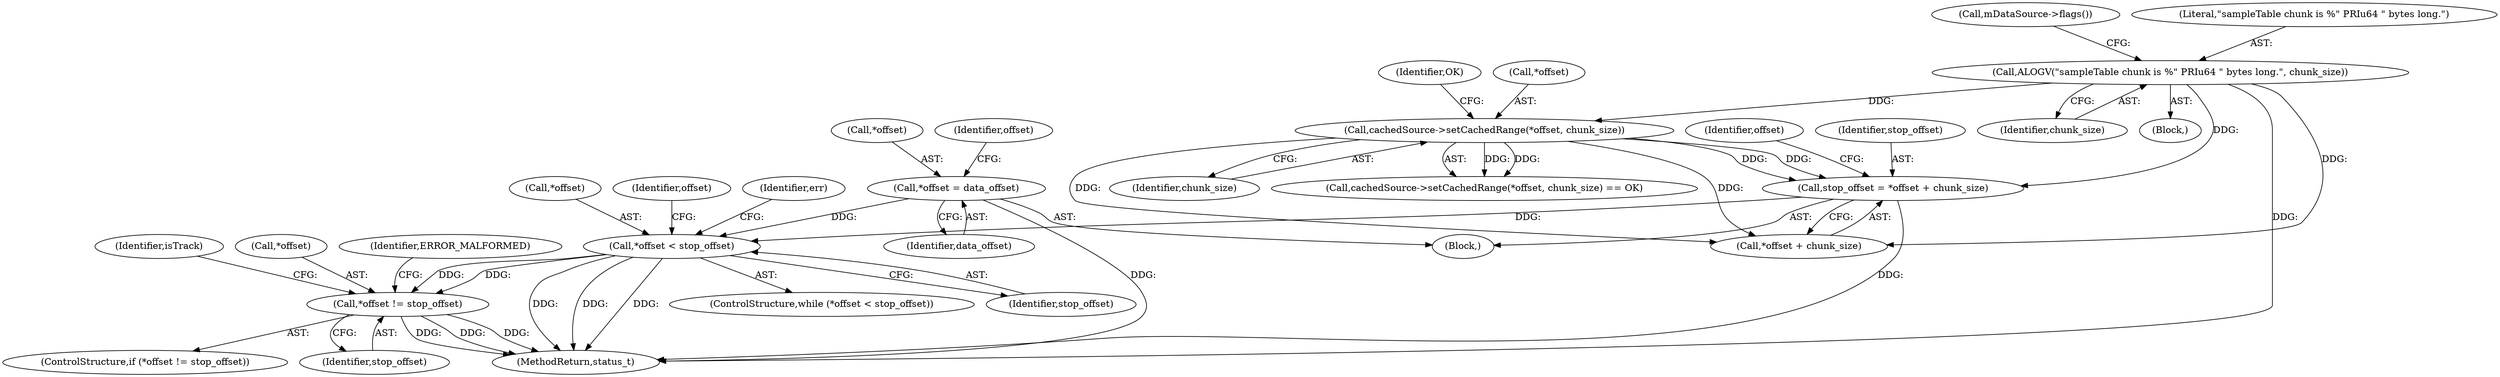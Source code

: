 digraph "0_Android_463a6f807e187828442949d1924e143cf07778c6@pointer" {
"1000500" [label="(Call,*offset != stop_offset)"];
"1000479" [label="(Call,*offset < stop_offset)"];
"1000474" [label="(Call,*offset = data_offset)"];
"1000468" [label="(Call,stop_offset = *offset + chunk_size)"];
"1000395" [label="(Call,cachedSource->setCachedRange(*offset, chunk_size))"];
"1000378" [label="(Call,ALOGV(\"sampleTable chunk is %\" PRIu64 \" bytes long.\", chunk_size))"];
"1000378" [label="(Call,ALOGV(\"sampleTable chunk is %\" PRIu64 \" bytes long.\", chunk_size))"];
"1000477" [label="(Identifier,data_offset)"];
"1000476" [label="(Identifier,offset)"];
"1000499" [label="(ControlStructure,if (*offset != stop_offset))"];
"1000469" [label="(Identifier,stop_offset)"];
"1000480" [label="(Call,*offset)"];
"1000368" [label="(Block,)"];
"1000383" [label="(Call,mDataSource->flags())"];
"1000399" [label="(Identifier,OK)"];
"1000380" [label="(Identifier,chunk_size)"];
"1000503" [label="(Identifier,stop_offset)"];
"1000508" [label="(Identifier,isTrack)"];
"1000377" [label="(Block,)"];
"1000395" [label="(Call,cachedSource->setCachedRange(*offset, chunk_size))"];
"1000475" [label="(Call,*offset)"];
"1000500" [label="(Call,*offset != stop_offset)"];
"1000468" [label="(Call,stop_offset = *offset + chunk_size)"];
"1000501" [label="(Call,*offset)"];
"1000478" [label="(ControlStructure,while (*offset < stop_offset))"];
"1000502" [label="(Identifier,offset)"];
"1000482" [label="(Identifier,stop_offset)"];
"1002911" [label="(MethodReturn,status_t)"];
"1000479" [label="(Call,*offset < stop_offset)"];
"1000398" [label="(Identifier,chunk_size)"];
"1000396" [label="(Call,*offset)"];
"1000470" [label="(Call,*offset + chunk_size)"];
"1000506" [label="(Identifier,ERROR_MALFORMED)"];
"1000474" [label="(Call,*offset = data_offset)"];
"1000486" [label="(Identifier,err)"];
"1000394" [label="(Call,cachedSource->setCachedRange(*offset, chunk_size) == OK)"];
"1000481" [label="(Identifier,offset)"];
"1000379" [label="(Literal,\"sampleTable chunk is %\" PRIu64 \" bytes long.\")"];
"1000500" -> "1000499"  [label="AST: "];
"1000500" -> "1000503"  [label="CFG: "];
"1000501" -> "1000500"  [label="AST: "];
"1000503" -> "1000500"  [label="AST: "];
"1000506" -> "1000500"  [label="CFG: "];
"1000508" -> "1000500"  [label="CFG: "];
"1000500" -> "1002911"  [label="DDG: "];
"1000500" -> "1002911"  [label="DDG: "];
"1000500" -> "1002911"  [label="DDG: "];
"1000479" -> "1000500"  [label="DDG: "];
"1000479" -> "1000500"  [label="DDG: "];
"1000479" -> "1000478"  [label="AST: "];
"1000479" -> "1000482"  [label="CFG: "];
"1000480" -> "1000479"  [label="AST: "];
"1000482" -> "1000479"  [label="AST: "];
"1000486" -> "1000479"  [label="CFG: "];
"1000502" -> "1000479"  [label="CFG: "];
"1000479" -> "1002911"  [label="DDG: "];
"1000479" -> "1002911"  [label="DDG: "];
"1000479" -> "1002911"  [label="DDG: "];
"1000474" -> "1000479"  [label="DDG: "];
"1000468" -> "1000479"  [label="DDG: "];
"1000474" -> "1000368"  [label="AST: "];
"1000474" -> "1000477"  [label="CFG: "];
"1000475" -> "1000474"  [label="AST: "];
"1000477" -> "1000474"  [label="AST: "];
"1000481" -> "1000474"  [label="CFG: "];
"1000474" -> "1002911"  [label="DDG: "];
"1000468" -> "1000368"  [label="AST: "];
"1000468" -> "1000470"  [label="CFG: "];
"1000469" -> "1000468"  [label="AST: "];
"1000470" -> "1000468"  [label="AST: "];
"1000476" -> "1000468"  [label="CFG: "];
"1000468" -> "1002911"  [label="DDG: "];
"1000395" -> "1000468"  [label="DDG: "];
"1000395" -> "1000468"  [label="DDG: "];
"1000378" -> "1000468"  [label="DDG: "];
"1000395" -> "1000394"  [label="AST: "];
"1000395" -> "1000398"  [label="CFG: "];
"1000396" -> "1000395"  [label="AST: "];
"1000398" -> "1000395"  [label="AST: "];
"1000399" -> "1000395"  [label="CFG: "];
"1000395" -> "1000394"  [label="DDG: "];
"1000395" -> "1000394"  [label="DDG: "];
"1000378" -> "1000395"  [label="DDG: "];
"1000395" -> "1000470"  [label="DDG: "];
"1000395" -> "1000470"  [label="DDG: "];
"1000378" -> "1000377"  [label="AST: "];
"1000378" -> "1000380"  [label="CFG: "];
"1000379" -> "1000378"  [label="AST: "];
"1000380" -> "1000378"  [label="AST: "];
"1000383" -> "1000378"  [label="CFG: "];
"1000378" -> "1002911"  [label="DDG: "];
"1000378" -> "1000470"  [label="DDG: "];
}
